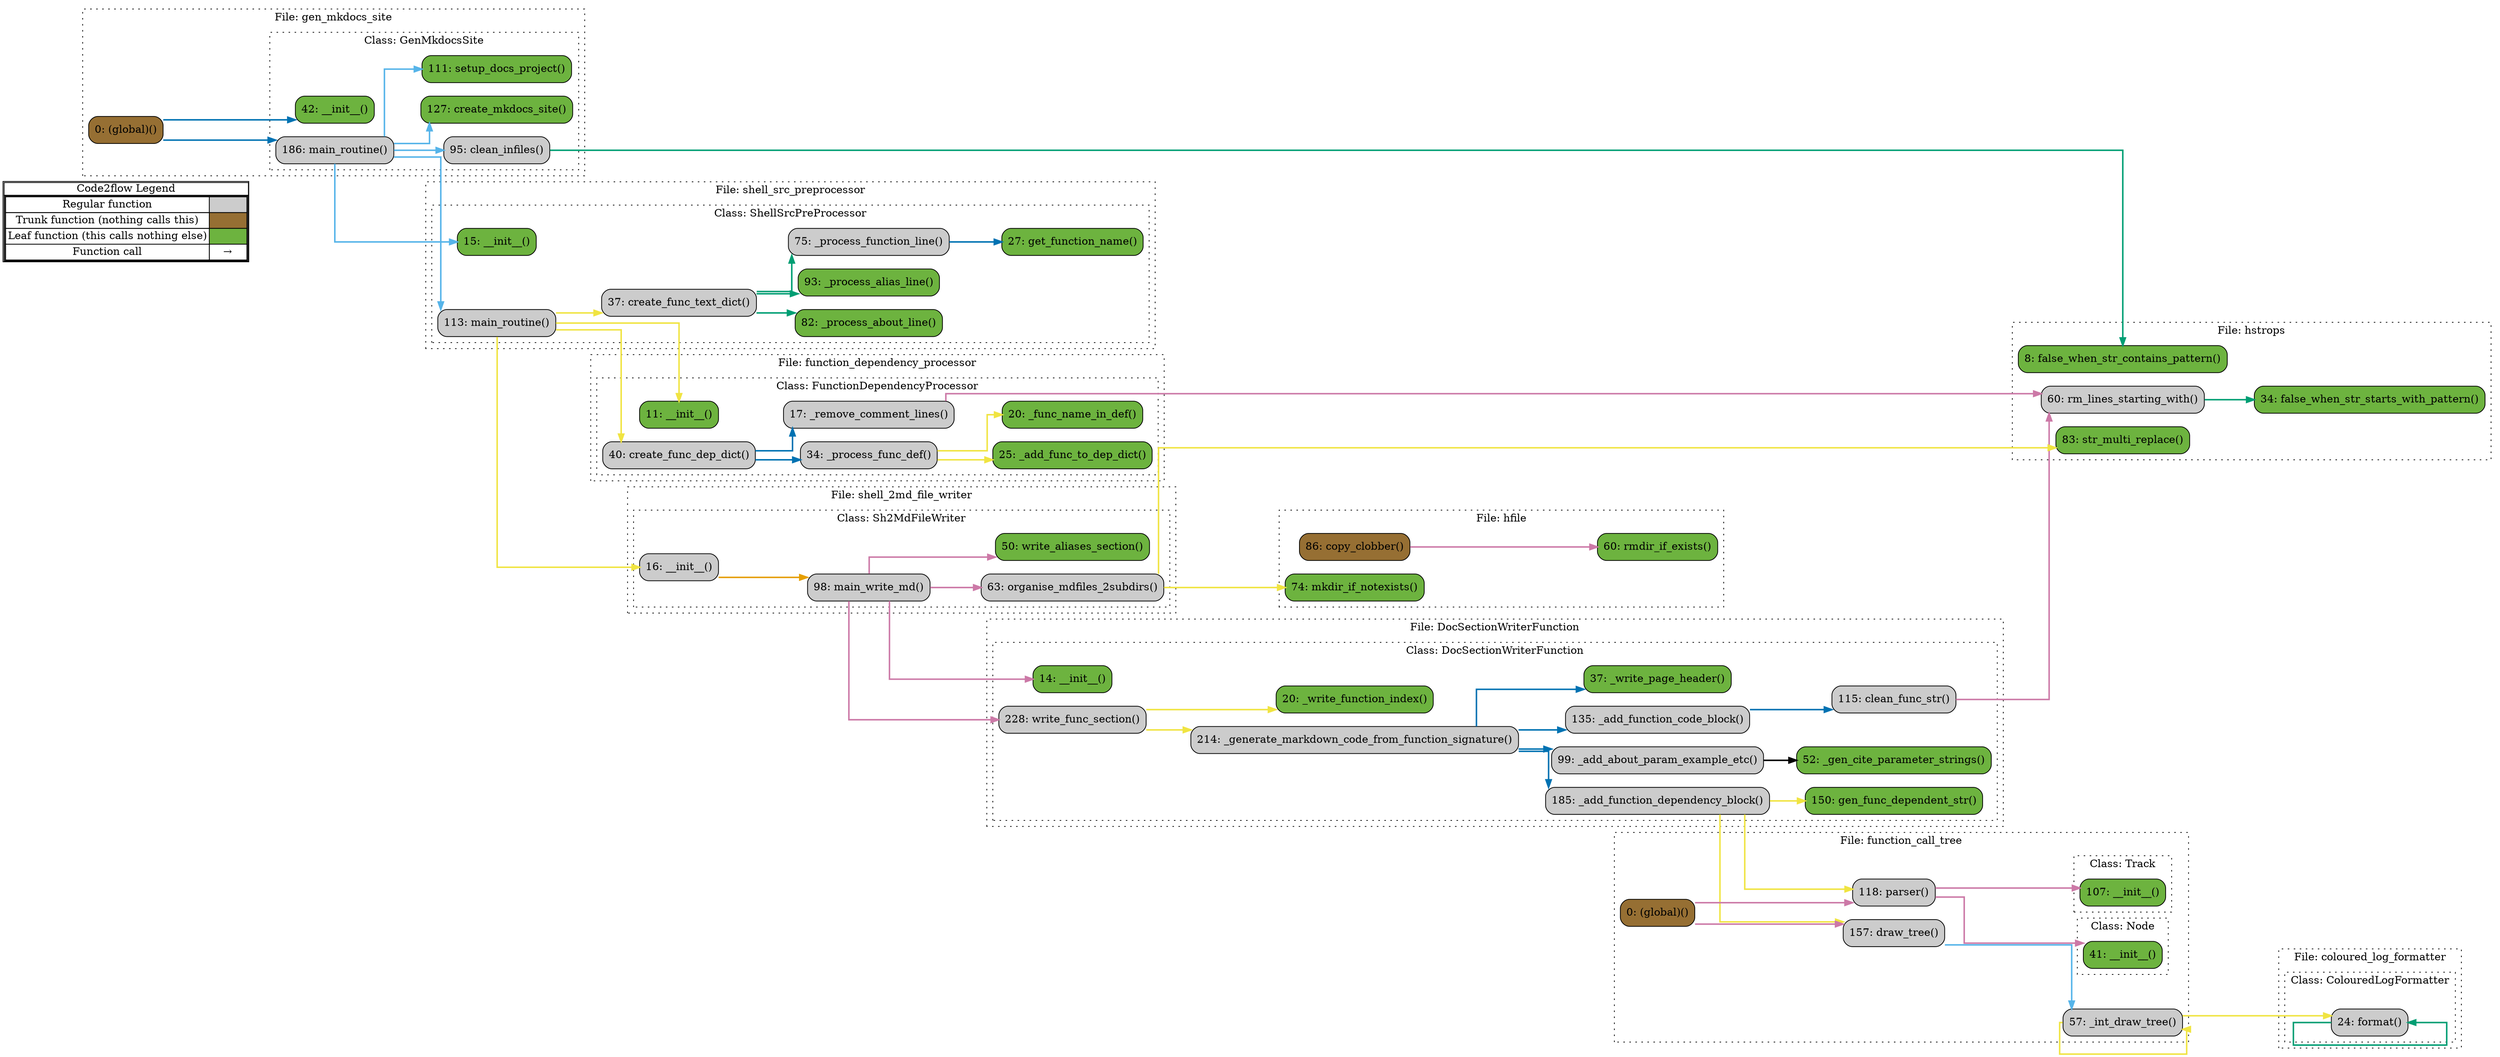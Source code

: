 digraph G {
concentrate=true;
splines="ortho";
rankdir="LR";
subgraph legend{
    rank = min;
    label = "legend";
    Legend [shape=none, margin=0, label = <
        <table cellspacing="0" cellpadding="0" border="1"><tr><td>Code2flow Legend</td></tr><tr><td>
        <table cellspacing="0">
        <tr><td>Regular function</td><td width="50px" bgcolor='#cccccc'></td></tr>
        <tr><td>Trunk function (nothing calls this)</td><td bgcolor='#966F33'></td></tr>
        <tr><td>Leaf function (this calls nothing else)</td><td bgcolor='#6db33f'></td></tr>
        <tr><td>Function call</td><td><font color='black'>&#8594;</font></td></tr>
        </table></td></tr></table>
        >];
}node_73bf00a4 [label="14: __init__()" name="DocSectionWriterFunction::DocSectionWriterFunction.__init__" shape="rect" style="rounded,filled" fillcolor="#6db33f" ];
node_c2426778 [label="99: _add_about_param_example_etc()" name="DocSectionWriterFunction::DocSectionWriterFunction._add_about_param_example_etc" shape="rect" style="rounded,filled" fillcolor="#cccccc" ];
node_57194f65 [label="135: _add_function_code_block()" name="DocSectionWriterFunction::DocSectionWriterFunction._add_function_code_block" shape="rect" style="rounded,filled" fillcolor="#cccccc" ];
node_9d23db44 [label="185: _add_function_dependency_block()" name="DocSectionWriterFunction::DocSectionWriterFunction._add_function_dependency_block" shape="rect" style="rounded,filled" fillcolor="#cccccc" ];
node_e72ce5bf [label="52: _gen_cite_parameter_strings()" name="DocSectionWriterFunction::DocSectionWriterFunction._gen_cite_parameter_strings" shape="rect" style="rounded,filled" fillcolor="#6db33f" ];
node_9897111d [label="214: _generate_markdown_code_from_function_signature()" name="DocSectionWriterFunction::DocSectionWriterFunction._generate_markdown_code_from_function_signature" shape="rect" style="rounded,filled" fillcolor="#cccccc" ];
node_fdfef821 [label="20: _write_function_index()" name="DocSectionWriterFunction::DocSectionWriterFunction._write_function_index" shape="rect" style="rounded,filled" fillcolor="#6db33f" ];
node_fbd980b7 [label="37: _write_page_header()" name="DocSectionWriterFunction::DocSectionWriterFunction._write_page_header" shape="rect" style="rounded,filled" fillcolor="#6db33f" ];
node_a78418af [label="115: clean_func_str()" name="DocSectionWriterFunction::DocSectionWriterFunction.clean_func_str" shape="rect" style="rounded,filled" fillcolor="#cccccc" ];
node_734a772c [label="150: gen_func_dependent_str()" name="DocSectionWriterFunction::DocSectionWriterFunction.gen_func_dependent_str" shape="rect" style="rounded,filled" fillcolor="#6db33f" ];
node_311e58e4 [label="228: write_func_section()" name="DocSectionWriterFunction::DocSectionWriterFunction.write_func_section" shape="rect" style="rounded,filled" fillcolor="#cccccc" ];
node_35d70703 [label="24: format()" name="coloured_log_formatter::ColouredLogFormatter.format" shape="rect" style="rounded,filled" fillcolor="#cccccc" ];
node_b16a8527 [label="0: (global)()" name="function_call_tree::(global)" shape="rect" style="rounded,filled" fillcolor="#966F33" ];
node_43b82551 [label="41: __init__()" name="function_call_tree::Node.__init__" shape="rect" style="rounded,filled" fillcolor="#6db33f" ];
node_f9a65428 [label="107: __init__()" name="function_call_tree::Track.__init__" shape="rect" style="rounded,filled" fillcolor="#6db33f" ];
node_81cdd40c [label="57: _int_draw_tree()" name="function_call_tree::_int_draw_tree" shape="rect" style="rounded,filled" fillcolor="#cccccc" ];
node_1abc225a [label="157: draw_tree()" name="function_call_tree::draw_tree" shape="rect" style="rounded,filled" fillcolor="#cccccc" ];
node_4a3fed67 [label="118: parser()" name="function_call_tree::parser" shape="rect" style="rounded,filled" fillcolor="#cccccc" ];
node_3492bd48 [label="11: __init__()" name="function_dependency_processor::FunctionDependencyProcessor.__init__" shape="rect" style="rounded,filled" fillcolor="#6db33f" ];
node_0c13de3b [label="25: _add_func_to_dep_dict()" name="function_dependency_processor::FunctionDependencyProcessor._add_func_to_dep_dict" shape="rect" style="rounded,filled" fillcolor="#6db33f" ];
node_4415d51a [label="20: _func_name_in_def()" name="function_dependency_processor::FunctionDependencyProcessor._func_name_in_def" shape="rect" style="rounded,filled" fillcolor="#6db33f" ];
node_8d08b0f4 [label="34: _process_func_def()" name="function_dependency_processor::FunctionDependencyProcessor._process_func_def" shape="rect" style="rounded,filled" fillcolor="#cccccc" ];
node_1d8b49c7 [label="17: _remove_comment_lines()" name="function_dependency_processor::FunctionDependencyProcessor._remove_comment_lines" shape="rect" style="rounded,filled" fillcolor="#cccccc" ];
node_d0a028dd [label="40: create_func_dep_dict()" name="function_dependency_processor::FunctionDependencyProcessor.create_func_dep_dict" shape="rect" style="rounded,filled" fillcolor="#cccccc" ];
node_fca0d645 [label="0: (global)()" name="gen_mkdocs_site::(global)" shape="rect" style="rounded,filled" fillcolor="#966F33" ];
node_7b4bcce0 [label="42: __init__()" name="gen_mkdocs_site::GenMkdocsSite.__init__" shape="rect" style="rounded,filled" fillcolor="#6db33f" ];
node_e48f797b [label="95: clean_infiles()" name="gen_mkdocs_site::GenMkdocsSite.clean_infiles" shape="rect" style="rounded,filled" fillcolor="#cccccc" ];
node_12c83347 [label="127: create_mkdocs_site()" name="gen_mkdocs_site::GenMkdocsSite.create_mkdocs_site" shape="rect" style="rounded,filled" fillcolor="#6db33f" ];
node_b462cf22 [label="186: main_routine()" name="gen_mkdocs_site::GenMkdocsSite.main_routine" shape="rect" style="rounded,filled" fillcolor="#cccccc" ];
node_0f96fcb5 [label="111: setup_docs_project()" name="gen_mkdocs_site::GenMkdocsSite.setup_docs_project" shape="rect" style="rounded,filled" fillcolor="#6db33f" ];
node_e62dd1b7 [label="86: copy_clobber()" name="hfile::copy_clobber" shape="rect" style="rounded,filled" fillcolor="#966F33" ];
node_2509e85d [label="74: mkdir_if_notexists()" name="hfile::mkdir_if_notexists" shape="rect" style="rounded,filled" fillcolor="#6db33f" ];
node_5dca84da [label="60: rmdir_if_exists()" name="hfile::rmdir_if_exists" shape="rect" style="rounded,filled" fillcolor="#6db33f" ];
node_3901b7e7 [label="8: false_when_str_contains_pattern()" name="hstrops::false_when_str_contains_pattern" shape="rect" style="rounded,filled" fillcolor="#6db33f" ];
node_88e60906 [label="34: false_when_str_starts_with_pattern()" name="hstrops::false_when_str_starts_with_pattern" shape="rect" style="rounded,filled" fillcolor="#6db33f" ];
node_29105beb [label="60: rm_lines_starting_with()" name="hstrops::rm_lines_starting_with" shape="rect" style="rounded,filled" fillcolor="#cccccc" ];
node_308bba9a [label="83: str_multi_replace()" name="hstrops::str_multi_replace" shape="rect" style="rounded,filled" fillcolor="#6db33f" ];
node_81486319 [label="16: __init__()" name="shell_2md_file_writer::Sh2MdFileWriter.__init__" shape="rect" style="rounded,filled" fillcolor="#cccccc" ];
node_a24a7baf [label="98: main_write_md()" name="shell_2md_file_writer::Sh2MdFileWriter.main_write_md" shape="rect" style="rounded,filled" fillcolor="#cccccc" ];
node_46281e0c [label="63: organise_mdfiles_2subdirs()" name="shell_2md_file_writer::Sh2MdFileWriter.organise_mdfiles_2subdirs" shape="rect" style="rounded,filled" fillcolor="#cccccc" ];
node_d99c1ab2 [label="50: write_aliases_section()" name="shell_2md_file_writer::Sh2MdFileWriter.write_aliases_section" shape="rect" style="rounded,filled" fillcolor="#6db33f" ];
node_49d2988e [label="15: __init__()" name="shell_src_preprocessor::ShellSrcPreProcessor.__init__" shape="rect" style="rounded,filled" fillcolor="#6db33f" ];
node_25b7f529 [label="82: _process_about_line()" name="shell_src_preprocessor::ShellSrcPreProcessor._process_about_line" shape="rect" style="rounded,filled" fillcolor="#6db33f" ];
node_44d4ac9e [label="93: _process_alias_line()" name="shell_src_preprocessor::ShellSrcPreProcessor._process_alias_line" shape="rect" style="rounded,filled" fillcolor="#6db33f" ];
node_b5f848f5 [label="75: _process_function_line()" name="shell_src_preprocessor::ShellSrcPreProcessor._process_function_line" shape="rect" style="rounded,filled" fillcolor="#cccccc" ];
node_a6fd0723 [label="37: create_func_text_dict()" name="shell_src_preprocessor::ShellSrcPreProcessor.create_func_text_dict" shape="rect" style="rounded,filled" fillcolor="#cccccc" ];
node_939f1a64 [label="27: get_function_name()" name="shell_src_preprocessor::ShellSrcPreProcessor.get_function_name" shape="rect" style="rounded,filled" fillcolor="#6db33f" ];
node_7de35bac [label="113: main_routine()" name="shell_src_preprocessor::ShellSrcPreProcessor.main_routine" shape="rect" style="rounded,filled" fillcolor="#cccccc" ];
node_c2426778 -> node_e72ce5bf [color="#000000" penwidth="2"];
node_57194f65 -> node_a78418af [color="#0072B2" penwidth="2"];
node_9d23db44 -> node_734a772c [color="#F0E442" penwidth="2"];
node_9d23db44 -> node_1abc225a [color="#F0E442" penwidth="2"];
node_9d23db44 -> node_4a3fed67 [color="#F0E442" penwidth="2"];
node_9897111d -> node_c2426778 [color="#0072B2" penwidth="2"];
node_9897111d -> node_57194f65 [color="#0072B2" penwidth="2"];
node_9897111d -> node_9d23db44 [color="#0072B2" penwidth="2"];
node_9897111d -> node_fbd980b7 [color="#0072B2" penwidth="2"];
node_a78418af -> node_29105beb [color="#CC79A7" penwidth="2"];
node_311e58e4 -> node_9897111d [color="#F0E442" penwidth="2"];
node_311e58e4 -> node_fdfef821 [color="#F0E442" penwidth="2"];
node_35d70703 -> node_35d70703 [color="#009E73" penwidth="2"];
node_b16a8527 -> node_1abc225a [color="#CC79A7" penwidth="2"];
node_b16a8527 -> node_4a3fed67 [color="#CC79A7" penwidth="2"];
node_81cdd40c -> node_35d70703 [color="#F0E442" penwidth="2"];
node_81cdd40c -> node_35d70703 [color="#F0E442" penwidth="2"];
node_81cdd40c -> node_81cdd40c [color="#F0E442" penwidth="2"];
node_81cdd40c -> node_81cdd40c [color="#F0E442" penwidth="2"];
node_1abc225a -> node_81cdd40c [color="#56B4E9" penwidth="2"];
node_1abc225a -> node_81cdd40c [color="#56B4E9" penwidth="2"];
node_4a3fed67 -> node_43b82551 [color="#CC79A7" penwidth="2"];
node_4a3fed67 -> node_f9a65428 [color="#CC79A7" penwidth="2"];
node_8d08b0f4 -> node_0c13de3b [color="#F0E442" penwidth="2"];
node_8d08b0f4 -> node_4415d51a [color="#F0E442" penwidth="2"];
node_1d8b49c7 -> node_29105beb [color="#CC79A7" penwidth="2"];
node_d0a028dd -> node_8d08b0f4 [color="#0072B2" penwidth="2"];
node_d0a028dd -> node_1d8b49c7 [color="#0072B2" penwidth="2"];
node_fca0d645 -> node_7b4bcce0 [color="#0072B2" penwidth="2"];
node_fca0d645 -> node_b462cf22 [color="#0072B2" penwidth="2"];
node_e48f797b -> node_3901b7e7 [color="#009E73" penwidth="2"];
node_b462cf22 -> node_e48f797b [color="#56B4E9" penwidth="2"];
node_b462cf22 -> node_12c83347 [color="#56B4E9" penwidth="2"];
node_b462cf22 -> node_0f96fcb5 [color="#56B4E9" penwidth="2"];
node_b462cf22 -> node_49d2988e [color="#56B4E9" penwidth="2"];
node_b462cf22 -> node_7de35bac [color="#56B4E9" penwidth="2"];
node_e62dd1b7 -> node_5dca84da [color="#CC79A7" penwidth="2"];
node_29105beb -> node_88e60906 [color="#009E73" penwidth="2"];
node_81486319 -> node_a24a7baf [color="#E69F00" penwidth="2"];
node_a24a7baf -> node_73bf00a4 [color="#CC79A7" penwidth="2"];
node_a24a7baf -> node_311e58e4 [color="#CC79A7" penwidth="2"];
node_a24a7baf -> node_46281e0c [color="#CC79A7" penwidth="2"];
node_a24a7baf -> node_d99c1ab2 [color="#CC79A7" penwidth="2"];
node_46281e0c -> node_2509e85d [color="#F0E442" penwidth="2"];
node_46281e0c -> node_2509e85d [color="#F0E442" penwidth="2"];
node_46281e0c -> node_308bba9a [color="#F0E442" penwidth="2"];
node_b5f848f5 -> node_939f1a64 [color="#0072B2" penwidth="2"];
node_a6fd0723 -> node_25b7f529 [color="#009E73" penwidth="2"];
node_a6fd0723 -> node_44d4ac9e [color="#009E73" penwidth="2"];
node_a6fd0723 -> node_b5f848f5 [color="#009E73" penwidth="2"];
node_7de35bac -> node_3492bd48 [color="#F0E442" penwidth="2"];
node_7de35bac -> node_d0a028dd [color="#F0E442" penwidth="2"];
node_7de35bac -> node_81486319 [color="#F0E442" penwidth="2"];
node_7de35bac -> node_a6fd0723 [color="#F0E442" penwidth="2"];
subgraph cluster_ccd60e30 {
    label="File: DocSectionWriterFunction";
    name="DocSectionWriterFunction";
    style="filled";
    graph[style=dotted];
    subgraph cluster_51063f23 {
        node_73bf00a4 node_fdfef821 node_fbd980b7 node_e72ce5bf node_c2426778 node_a78418af node_57194f65 node_734a772c node_9d23db44 node_9897111d node_311e58e4;
        label="Class: DocSectionWriterFunction";
        name="DocSectionWriterFunction";
        style="filled";
        graph[style=dotted];
    };
};
subgraph cluster_795e013f {
    label="File: coloured_log_formatter";
    name="coloured_log_formatter";
    style="filled";
    graph[style=dotted];
    subgraph cluster_3f054040 {
        node_35d70703;
        label="Class: ColouredLogFormatter";
        name="ColouredLogFormatter";
        style="filled";
        graph[style=dotted];
    };
};
subgraph cluster_fbabe0f8 {
    node_81cdd40c node_4a3fed67 node_1abc225a node_b16a8527;
    label="File: function_call_tree";
    name="function_call_tree";
    style="filled";
    graph[style=dotted];
    subgraph cluster_7b811d20 {
        node_43b82551;
        label="Class: Node";
        name="Node";
        style="filled";
        graph[style=dotted];
    };
    subgraph cluster_eb32a310 {
        node_f9a65428;
        label="Class: Track";
        name="Track";
        style="filled";
        graph[style=dotted];
    };
};
subgraph cluster_0a5afd03 {
    label="File: function_dependency_processor";
    name="function_dependency_processor";
    style="filled";
    graph[style=dotted];
    subgraph cluster_5c5a14b8 {
        node_3492bd48 node_1d8b49c7 node_4415d51a node_0c13de3b node_8d08b0f4 node_d0a028dd;
        label="Class: FunctionDependencyProcessor";
        name="FunctionDependencyProcessor";
        style="filled";
        graph[style=dotted];
    };
};
subgraph cluster_c29bc098 {
    node_fca0d645;
    label="File: gen_mkdocs_site";
    name="gen_mkdocs_site";
    style="filled";
    graph[style=dotted];
    subgraph cluster_f790ebf7 {
        node_7b4bcce0 node_e48f797b node_0f96fcb5 node_12c83347 node_b462cf22;
        label="Class: GenMkdocsSite";
        name="GenMkdocsSite";
        style="filled";
        graph[style=dotted];
    };
};
subgraph cluster_59fde5c6 {
    node_5dca84da node_2509e85d node_e62dd1b7;
    label="File: hfile";
    name="hfile";
    style="filled";
    graph[style=dotted];
};
subgraph cluster_35f4f66c {
    node_3901b7e7 node_88e60906 node_29105beb node_308bba9a;
    label="File: hstrops";
    name="hstrops";
    style="filled";
    graph[style=dotted];
};
subgraph cluster_719b53f3 {
    label="File: shell_2md_file_writer";
    name="shell_2md_file_writer";
    style="filled";
    graph[style=dotted];
    subgraph cluster_d6ebd3b4 {
        node_81486319 node_d99c1ab2 node_46281e0c node_a24a7baf;
        label="Class: Sh2MdFileWriter";
        name="Sh2MdFileWriter";
        style="filled";
        graph[style=dotted];
    };
};
subgraph cluster_fdd6a764 {
    label="File: shell_src_preprocessor";
    name="shell_src_preprocessor";
    style="filled";
    graph[style=dotted];
    subgraph cluster_01c79392 {
        node_49d2988e node_939f1a64 node_a6fd0723 node_b5f848f5 node_25b7f529 node_44d4ac9e node_7de35bac;
        label="Class: ShellSrcPreProcessor";
        name="ShellSrcPreProcessor";
        style="filled";
        graph[style=dotted];
    };
};
}
